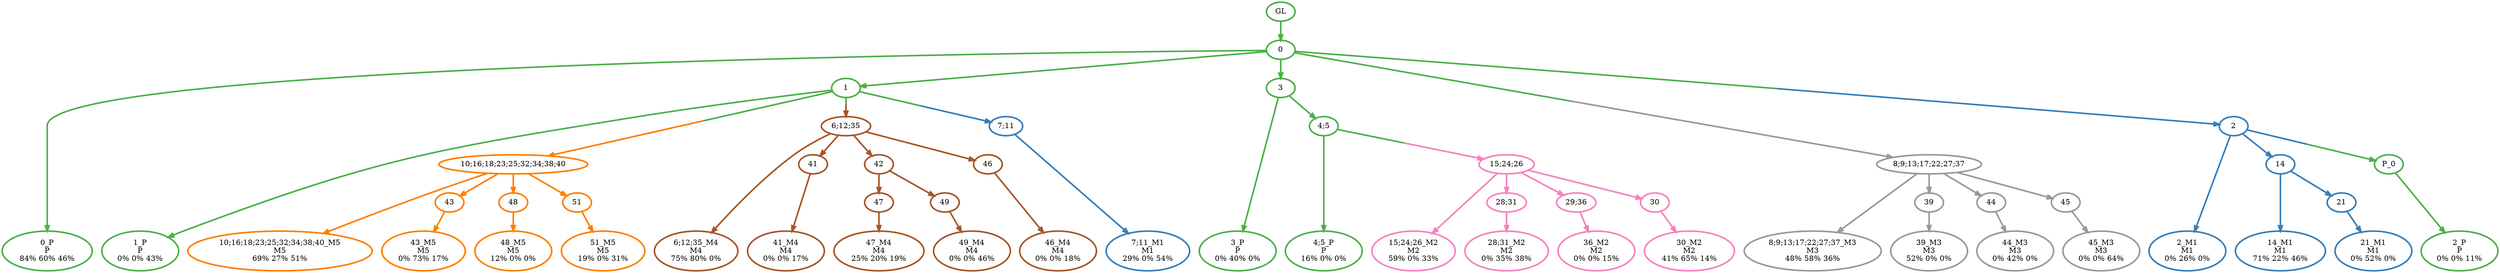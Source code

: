 digraph T {
	{
		rank=same
		51 [penwidth=3,colorscheme=set19,color=3,label="0_P\nP\n84% 60% 46%"]
		49 [penwidth=3,colorscheme=set19,color=3,label="1_P\nP\n0% 0% 43%"]
		48 [penwidth=3,colorscheme=set19,color=3,label="2_P\nP\n0% 0% 11%"]
		46 [penwidth=3,colorscheme=set19,color=3,label="3_P\nP\n0% 40% 0%"]
		44 [penwidth=3,colorscheme=set19,color=3,label="4;5_P\nP\n16% 0% 0%"]
		43 [penwidth=3,colorscheme=set19,color=2,label="7;11_M1\nM1\n29% 0% 54%"]
		42 [penwidth=3,colorscheme=set19,color=2,label="2_M1\nM1\n0% 26% 0%"]
		40 [penwidth=3,colorscheme=set19,color=2,label="14_M1\nM1\n71% 22% 46%"]
		38 [penwidth=3,colorscheme=set19,color=2,label="21_M1\nM1\n0% 52% 0%"]
		37 [penwidth=3,colorscheme=set19,color=8,label="15;24;26_M2\nM2\n59% 0% 33%"]
		35 [penwidth=3,colorscheme=set19,color=8,label="28;31_M2\nM2\n0% 35% 38%"]
		33 [penwidth=3,colorscheme=set19,color=8,label="36_M2\nM2\n0% 0% 15%"]
		31 [penwidth=3,colorscheme=set19,color=8,label="30_M2\nM2\n41% 65% 14%"]
		30 [penwidth=3,colorscheme=set19,color=9,label="8;9;13;17;22;27;37_M3\nM3\n48% 58% 36%"]
		28 [penwidth=3,colorscheme=set19,color=9,label="39_M3\nM3\n52% 0% 0%"]
		26 [penwidth=3,colorscheme=set19,color=9,label="44_M3\nM3\n0% 42% 0%"]
		24 [penwidth=3,colorscheme=set19,color=9,label="45_M3\nM3\n0% 0% 64%"]
		23 [penwidth=3,colorscheme=set19,color=7,label="6;12;35_M4\nM4\n75% 80% 0%"]
		21 [penwidth=3,colorscheme=set19,color=7,label="41_M4\nM4\n0% 0% 17%"]
		18 [penwidth=3,colorscheme=set19,color=7,label="47_M4\nM4\n25% 20% 19%"]
		16 [penwidth=3,colorscheme=set19,color=7,label="49_M4\nM4\n0% 0% 46%"]
		14 [penwidth=3,colorscheme=set19,color=7,label="46_M4\nM4\n0% 0% 18%"]
		13 [penwidth=3,colorscheme=set19,color=5,label="10;16;18;23;25;32;34;38;40_M5\nM5\n69% 27% 51%"]
		11 [penwidth=3,colorscheme=set19,color=5,label="43_M5\nM5\n0% 73% 17%"]
		9 [penwidth=3,colorscheme=set19,color=5,label="48_M5\nM5\n12% 0% 0%"]
		7 [penwidth=3,colorscheme=set19,color=5,label="51_M5\nM5\n19% 0% 31%"]
	}
	53 [penwidth=3,colorscheme=set19,color=3,label="GL"]
	52 [penwidth=3,colorscheme=set19,color=3,label="0"]
	50 [penwidth=3,colorscheme=set19,color=3,label="1"]
	47 [penwidth=3,colorscheme=set19,color=3,label="3"]
	45 [penwidth=3,colorscheme=set19,color=3,label="4;5"]
	41 [penwidth=3,colorscheme=set19,color=2,label="14"]
	39 [penwidth=3,colorscheme=set19,color=2,label="21"]
	36 [penwidth=3,colorscheme=set19,color=8,label="28;31"]
	34 [penwidth=3,colorscheme=set19,color=8,label="29;36"]
	32 [penwidth=3,colorscheme=set19,color=8,label="30"]
	29 [penwidth=3,colorscheme=set19,color=9,label="39"]
	27 [penwidth=3,colorscheme=set19,color=9,label="44"]
	25 [penwidth=3,colorscheme=set19,color=9,label="45"]
	22 [penwidth=3,colorscheme=set19,color=7,label="41"]
	20 [penwidth=3,colorscheme=set19,color=7,label="42"]
	19 [penwidth=3,colorscheme=set19,color=7,label="47"]
	17 [penwidth=3,colorscheme=set19,color=7,label="49"]
	15 [penwidth=3,colorscheme=set19,color=7,label="46"]
	12 [penwidth=3,colorscheme=set19,color=5,label="43"]
	10 [penwidth=3,colorscheme=set19,color=5,label="48"]
	8 [penwidth=3,colorscheme=set19,color=5,label="51"]
	6 [penwidth=3,colorscheme=set19,color=3,label="P_0"]
	5 [penwidth=3,colorscheme=set19,color=5,label="10;16;18;23;25;32;34;38;40"]
	4 [penwidth=3,colorscheme=set19,color=7,label="6;12;35"]
	3 [penwidth=3,colorscheme=set19,color=9,label="8;9;13;17;22;27;37"]
	2 [penwidth=3,colorscheme=set19,color=8,label="15;24;26"]
	1 [penwidth=3,colorscheme=set19,color=2,label="2"]
	0 [penwidth=3,colorscheme=set19,color=2,label="7;11"]
	53 -> 52 [penwidth=3,colorscheme=set19,color=3]
	52 -> 51 [penwidth=3,colorscheme=set19,color=3]
	52 -> 50 [penwidth=3,colorscheme=set19,color=3]
	52 -> 47 [penwidth=3,colorscheme=set19,color=3]
	52 -> 3 [penwidth=3,colorscheme=set19,color="3;0.5:9"]
	52 -> 1 [penwidth=3,colorscheme=set19,color="3;0.5:2"]
	50 -> 49 [penwidth=3,colorscheme=set19,color=3]
	50 -> 5 [penwidth=3,colorscheme=set19,color="3;0.5:5"]
	50 -> 4 [penwidth=3,colorscheme=set19,color="3;0.5:7"]
	50 -> 0 [penwidth=3,colorscheme=set19,color="3;0.5:2"]
	47 -> 46 [penwidth=3,colorscheme=set19,color=3]
	47 -> 45 [penwidth=3,colorscheme=set19,color=3]
	45 -> 44 [penwidth=3,colorscheme=set19,color=3]
	45 -> 2 [penwidth=3,colorscheme=set19,color="3;0.5:8"]
	41 -> 40 [penwidth=3,colorscheme=set19,color=2]
	41 -> 39 [penwidth=3,colorscheme=set19,color=2]
	39 -> 38 [penwidth=3,colorscheme=set19,color=2]
	36 -> 35 [penwidth=3,colorscheme=set19,color=8]
	34 -> 33 [penwidth=3,colorscheme=set19,color=8]
	32 -> 31 [penwidth=3,colorscheme=set19,color=8]
	29 -> 28 [penwidth=3,colorscheme=set19,color=9]
	27 -> 26 [penwidth=3,colorscheme=set19,color=9]
	25 -> 24 [penwidth=3,colorscheme=set19,color=9]
	22 -> 21 [penwidth=3,colorscheme=set19,color=7]
	20 -> 19 [penwidth=3,colorscheme=set19,color=7]
	20 -> 17 [penwidth=3,colorscheme=set19,color=7]
	19 -> 18 [penwidth=3,colorscheme=set19,color=7]
	17 -> 16 [penwidth=3,colorscheme=set19,color=7]
	15 -> 14 [penwidth=3,colorscheme=set19,color=7]
	12 -> 11 [penwidth=3,colorscheme=set19,color=5]
	10 -> 9 [penwidth=3,colorscheme=set19,color=5]
	8 -> 7 [penwidth=3,colorscheme=set19,color=5]
	6 -> 48 [penwidth=3,colorscheme=set19,color=3]
	5 -> 13 [penwidth=3,colorscheme=set19,color=5]
	5 -> 12 [penwidth=3,colorscheme=set19,color=5]
	5 -> 10 [penwidth=3,colorscheme=set19,color=5]
	5 -> 8 [penwidth=3,colorscheme=set19,color=5]
	4 -> 23 [penwidth=3,colorscheme=set19,color=7]
	4 -> 22 [penwidth=3,colorscheme=set19,color=7]
	4 -> 20 [penwidth=3,colorscheme=set19,color=7]
	4 -> 15 [penwidth=3,colorscheme=set19,color=7]
	3 -> 30 [penwidth=3,colorscheme=set19,color=9]
	3 -> 29 [penwidth=3,colorscheme=set19,color=9]
	3 -> 27 [penwidth=3,colorscheme=set19,color=9]
	3 -> 25 [penwidth=3,colorscheme=set19,color=9]
	2 -> 37 [penwidth=3,colorscheme=set19,color=8]
	2 -> 36 [penwidth=3,colorscheme=set19,color=8]
	2 -> 34 [penwidth=3,colorscheme=set19,color=8]
	2 -> 32 [penwidth=3,colorscheme=set19,color=8]
	1 -> 42 [penwidth=3,colorscheme=set19,color=2]
	1 -> 41 [penwidth=3,colorscheme=set19,color=2]
	1 -> 6 [penwidth=3,colorscheme=set19,color="2;0.5:3"]
	0 -> 43 [penwidth=3,colorscheme=set19,color=2]
}
